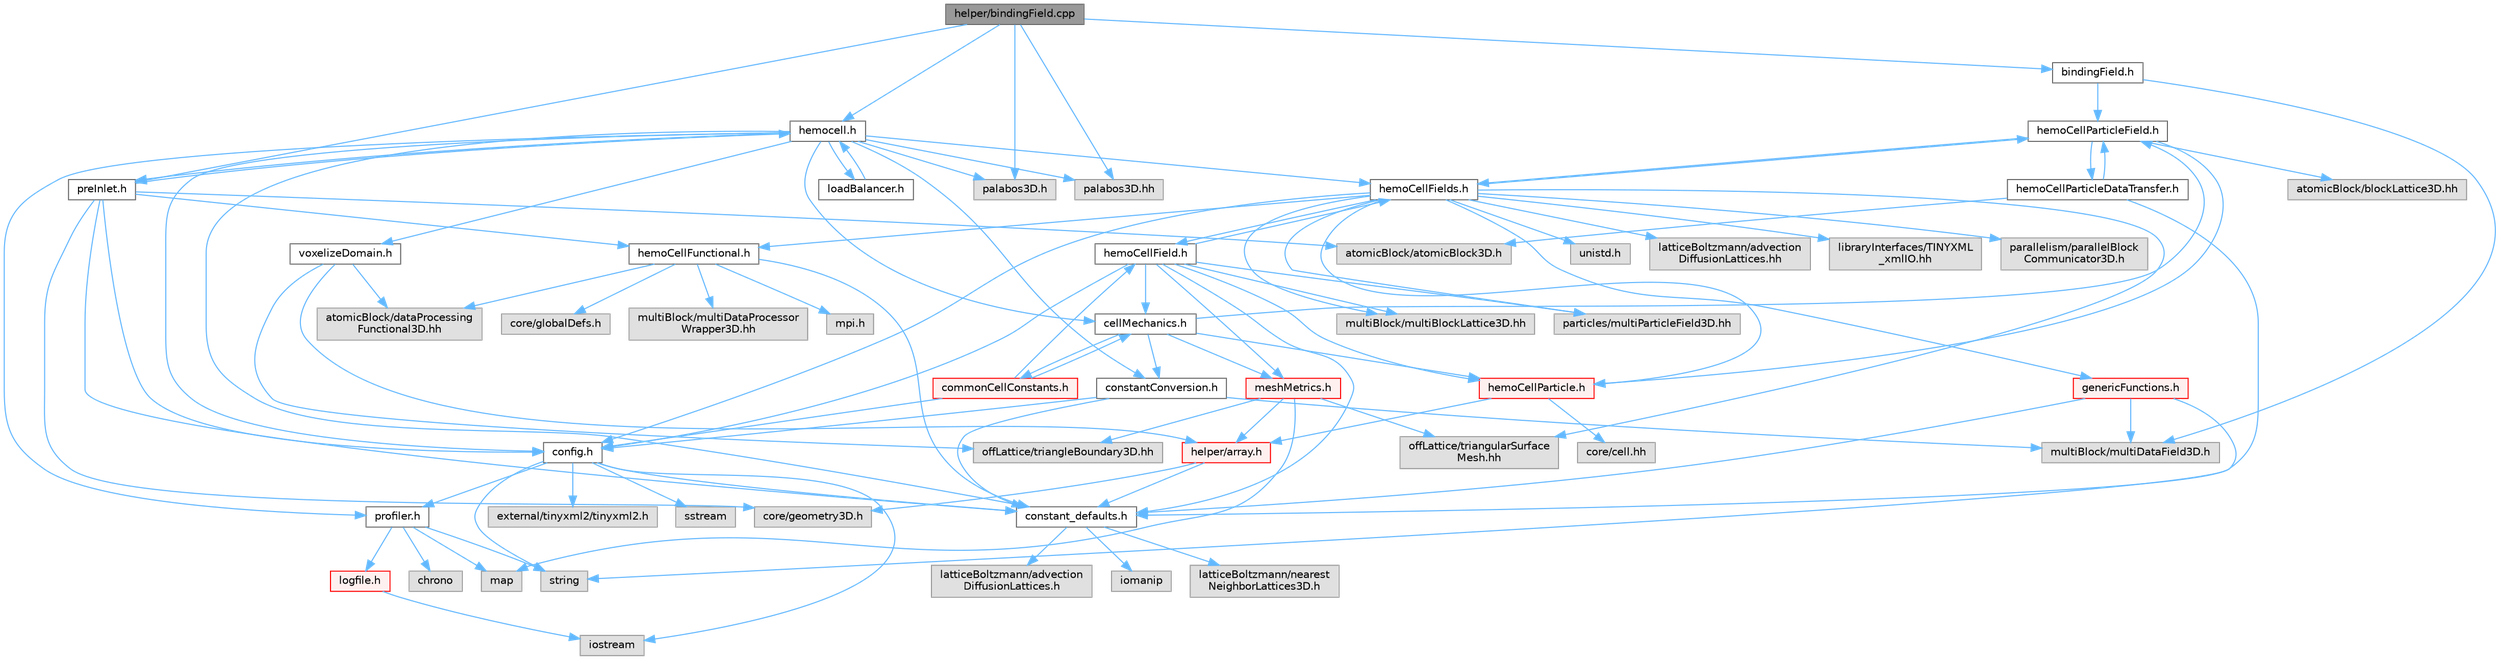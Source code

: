 digraph "helper/bindingField.cpp"
{
 // LATEX_PDF_SIZE
  bgcolor="transparent";
  edge [fontname=Helvetica,fontsize=10,labelfontname=Helvetica,labelfontsize=10];
  node [fontname=Helvetica,fontsize=10,shape=box,height=0.2,width=0.4];
  Node1 [id="Node000001",label="helper/bindingField.cpp",height=0.2,width=0.4,color="gray40", fillcolor="grey60", style="filled", fontcolor="black",tooltip=" "];
  Node1 -> Node2 [id="edge1_Node000001_Node000002",color="steelblue1",style="solid",tooltip=" "];
  Node2 [id="Node000002",label="bindingField.h",height=0.2,width=0.4,color="grey40", fillcolor="white", style="filled",URL="$bindingField_8h.html",tooltip=" "];
  Node2 -> Node3 [id="edge2_Node000002_Node000003",color="steelblue1",style="solid",tooltip=" "];
  Node3 [id="Node000003",label="hemoCellParticleField.h",height=0.2,width=0.4,color="grey40", fillcolor="white", style="filled",URL="$hemoCellParticleField_8h.html",tooltip=" "];
  Node3 -> Node4 [id="edge3_Node000003_Node000004",color="steelblue1",style="solid",tooltip=" "];
  Node4 [id="Node000004",label="hemoCellFields.h",height=0.2,width=0.4,color="grey40", fillcolor="white", style="filled",URL="$hemoCellFields_8h.html",tooltip=" "];
  Node4 -> Node3 [id="edge4_Node000004_Node000003",color="steelblue1",style="solid",tooltip=" "];
  Node4 -> Node5 [id="edge5_Node000004_Node000005",color="steelblue1",style="solid",tooltip=" "];
  Node5 [id="Node000005",label="genericFunctions.h",height=0.2,width=0.4,color="red", fillcolor="#FFF0F0", style="filled",URL="$genericFunctions_8h.html",tooltip=" "];
  Node5 -> Node8 [id="edge6_Node000005_Node000008",color="steelblue1",style="solid",tooltip=" "];
  Node8 [id="Node000008",label="string",height=0.2,width=0.4,color="grey60", fillcolor="#E0E0E0", style="filled",tooltip=" "];
  Node5 -> Node12 [id="edge7_Node000005_Node000012",color="steelblue1",style="solid",tooltip=" "];
  Node12 [id="Node000012",label="multiBlock/multiDataField3D.h",height=0.2,width=0.4,color="grey60", fillcolor="#E0E0E0", style="filled",tooltip=" "];
  Node5 -> Node13 [id="edge8_Node000005_Node000013",color="steelblue1",style="solid",tooltip=" "];
  Node13 [id="Node000013",label="constant_defaults.h",height=0.2,width=0.4,color="grey40", fillcolor="white", style="filled",URL="$constant__defaults_8h.html",tooltip=" "];
  Node13 -> Node14 [id="edge9_Node000013_Node000014",color="steelblue1",style="solid",tooltip=" "];
  Node14 [id="Node000014",label="iomanip",height=0.2,width=0.4,color="grey60", fillcolor="#E0E0E0", style="filled",tooltip=" "];
  Node13 -> Node15 [id="edge10_Node000013_Node000015",color="steelblue1",style="solid",tooltip=" "];
  Node15 [id="Node000015",label="latticeBoltzmann/nearest\lNeighborLattices3D.h",height=0.2,width=0.4,color="grey60", fillcolor="#E0E0E0", style="filled",tooltip=" "];
  Node13 -> Node16 [id="edge11_Node000013_Node000016",color="steelblue1",style="solid",tooltip=" "];
  Node16 [id="Node000016",label="latticeBoltzmann/advection\lDiffusionLattices.h",height=0.2,width=0.4,color="grey60", fillcolor="#E0E0E0", style="filled",tooltip=" "];
  Node4 -> Node17 [id="edge12_Node000004_Node000017",color="steelblue1",style="solid",tooltip=" "];
  Node17 [id="Node000017",label="hemoCellFunctional.h",height=0.2,width=0.4,color="grey40", fillcolor="white", style="filled",URL="$hemoCellFunctional_8h.html",tooltip=" "];
  Node17 -> Node13 [id="edge13_Node000017_Node000013",color="steelblue1",style="solid",tooltip=" "];
  Node17 -> Node18 [id="edge14_Node000017_Node000018",color="steelblue1",style="solid",tooltip=" "];
  Node18 [id="Node000018",label="mpi.h",height=0.2,width=0.4,color="grey60", fillcolor="#E0E0E0", style="filled",tooltip=" "];
  Node17 -> Node19 [id="edge15_Node000017_Node000019",color="steelblue1",style="solid",tooltip=" "];
  Node19 [id="Node000019",label="atomicBlock/dataProcessing\lFunctional3D.hh",height=0.2,width=0.4,color="grey60", fillcolor="#E0E0E0", style="filled",tooltip=" "];
  Node17 -> Node20 [id="edge16_Node000017_Node000020",color="steelblue1",style="solid",tooltip=" "];
  Node20 [id="Node000020",label="core/globalDefs.h",height=0.2,width=0.4,color="grey60", fillcolor="#E0E0E0", style="filled",tooltip=" "];
  Node17 -> Node21 [id="edge17_Node000017_Node000021",color="steelblue1",style="solid",tooltip=" "];
  Node21 [id="Node000021",label="multiBlock/multiDataProcessor\lWrapper3D.hh",height=0.2,width=0.4,color="grey60", fillcolor="#E0E0E0", style="filled",tooltip=" "];
  Node4 -> Node22 [id="edge18_Node000004_Node000022",color="steelblue1",style="solid",tooltip=" "];
  Node22 [id="Node000022",label="hemoCellField.h",height=0.2,width=0.4,color="grey40", fillcolor="white", style="filled",URL="$hemoCellField_8h.html",tooltip=" "];
  Node22 -> Node23 [id="edge19_Node000022_Node000023",color="steelblue1",style="solid",tooltip=" "];
  Node23 [id="Node000023",label="config.h",height=0.2,width=0.4,color="grey40", fillcolor="white", style="filled",URL="$config_8h.html",tooltip=" "];
  Node23 -> Node24 [id="edge20_Node000023_Node000024",color="steelblue1",style="solid",tooltip=" "];
  Node24 [id="Node000024",label="profiler.h",height=0.2,width=0.4,color="grey40", fillcolor="white", style="filled",URL="$profiler_8h.html",tooltip=" "];
  Node24 -> Node25 [id="edge21_Node000024_Node000025",color="steelblue1",style="solid",tooltip=" "];
  Node25 [id="Node000025",label="chrono",height=0.2,width=0.4,color="grey60", fillcolor="#E0E0E0", style="filled",tooltip=" "];
  Node24 -> Node8 [id="edge22_Node000024_Node000008",color="steelblue1",style="solid",tooltip=" "];
  Node24 -> Node26 [id="edge23_Node000024_Node000026",color="steelblue1",style="solid",tooltip=" "];
  Node26 [id="Node000026",label="map",height=0.2,width=0.4,color="grey60", fillcolor="#E0E0E0", style="filled",tooltip=" "];
  Node24 -> Node27 [id="edge24_Node000024_Node000027",color="steelblue1",style="solid",tooltip=" "];
  Node27 [id="Node000027",label="logfile.h",height=0.2,width=0.4,color="red", fillcolor="#FFF0F0", style="filled",URL="$logfile_8h.html",tooltip=" "];
  Node27 -> Node29 [id="edge25_Node000027_Node000029",color="steelblue1",style="solid",tooltip=" "];
  Node29 [id="Node000029",label="iostream",height=0.2,width=0.4,color="grey60", fillcolor="#E0E0E0", style="filled",tooltip=" "];
  Node23 -> Node30 [id="edge26_Node000023_Node000030",color="steelblue1",style="solid",tooltip=" "];
  Node30 [id="Node000030",label="external/tinyxml2/tinyxml2.h",height=0.2,width=0.4,color="grey60", fillcolor="#E0E0E0", style="filled",tooltip=" "];
  Node23 -> Node13 [id="edge27_Node000023_Node000013",color="steelblue1",style="solid",tooltip=" "];
  Node23 -> Node8 [id="edge28_Node000023_Node000008",color="steelblue1",style="solid",tooltip=" "];
  Node23 -> Node29 [id="edge29_Node000023_Node000029",color="steelblue1",style="solid",tooltip=" "];
  Node23 -> Node31 [id="edge30_Node000023_Node000031",color="steelblue1",style="solid",tooltip=" "];
  Node31 [id="Node000031",label="sstream",height=0.2,width=0.4,color="grey60", fillcolor="#E0E0E0", style="filled",tooltip=" "];
  Node22 -> Node13 [id="edge31_Node000022_Node000013",color="steelblue1",style="solid",tooltip=" "];
  Node22 -> Node32 [id="edge32_Node000022_Node000032",color="steelblue1",style="solid",tooltip=" "];
  Node32 [id="Node000032",label="cellMechanics.h",height=0.2,width=0.4,color="grey40", fillcolor="white", style="filled",URL="$cellMechanics_8h.html",tooltip=" "];
  Node32 -> Node3 [id="edge33_Node000032_Node000003",color="steelblue1",style="solid",tooltip=" "];
  Node32 -> Node33 [id="edge34_Node000032_Node000033",color="steelblue1",style="solid",tooltip=" "];
  Node33 [id="Node000033",label="hemoCellParticle.h",height=0.2,width=0.4,color="red", fillcolor="#FFF0F0", style="filled",URL="$hemoCellParticle_8h.html",tooltip=" "];
  Node33 -> Node34 [id="edge35_Node000033_Node000034",color="steelblue1",style="solid",tooltip=" "];
  Node34 [id="Node000034",label="helper/array.h",height=0.2,width=0.4,color="red", fillcolor="#FFF0F0", style="filled",URL="$array_8h.html",tooltip=" "];
  Node34 -> Node13 [id="edge36_Node000034_Node000013",color="steelblue1",style="solid",tooltip=" "];
  Node34 -> Node38 [id="edge37_Node000034_Node000038",color="steelblue1",style="solid",tooltip=" "];
  Node38 [id="Node000038",label="core/geometry3D.h",height=0.2,width=0.4,color="grey60", fillcolor="#E0E0E0", style="filled",tooltip=" "];
  Node33 -> Node39 [id="edge38_Node000033_Node000039",color="steelblue1",style="solid",tooltip=" "];
  Node39 [id="Node000039",label="core/cell.hh",height=0.2,width=0.4,color="grey60", fillcolor="#E0E0E0", style="filled",tooltip=" "];
  Node32 -> Node41 [id="edge39_Node000032_Node000041",color="steelblue1",style="solid",tooltip=" "];
  Node41 [id="Node000041",label="commonCellConstants.h",height=0.2,width=0.4,color="red", fillcolor="#FFF0F0", style="filled",URL="$commonCellConstants_8h.html",tooltip=" "];
  Node41 -> Node32 [id="edge40_Node000041_Node000032",color="steelblue1",style="solid",tooltip=" "];
  Node41 -> Node23 [id="edge41_Node000041_Node000023",color="steelblue1",style="solid",tooltip=" "];
  Node41 -> Node22 [id="edge42_Node000041_Node000022",color="steelblue1",style="solid",tooltip=" "];
  Node32 -> Node43 [id="edge43_Node000032_Node000043",color="steelblue1",style="solid",tooltip=" "];
  Node43 [id="Node000043",label="meshMetrics.h",height=0.2,width=0.4,color="red", fillcolor="#FFF0F0", style="filled",URL="$meshMetrics_8h.html",tooltip=" "];
  Node43 -> Node26 [id="edge44_Node000043_Node000026",color="steelblue1",style="solid",tooltip=" "];
  Node43 -> Node44 [id="edge45_Node000043_Node000044",color="steelblue1",style="solid",tooltip=" "];
  Node44 [id="Node000044",label="offLattice/triangularSurface\lMesh.hh",height=0.2,width=0.4,color="grey60", fillcolor="#E0E0E0", style="filled",tooltip=" "];
  Node43 -> Node45 [id="edge46_Node000043_Node000045",color="steelblue1",style="solid",tooltip=" "];
  Node45 [id="Node000045",label="offLattice/triangleBoundary3D.hh",height=0.2,width=0.4,color="grey60", fillcolor="#E0E0E0", style="filled",tooltip=" "];
  Node43 -> Node34 [id="edge47_Node000043_Node000034",color="steelblue1",style="solid",tooltip=" "];
  Node32 -> Node47 [id="edge48_Node000032_Node000047",color="steelblue1",style="solid",tooltip=" "];
  Node47 [id="Node000047",label="constantConversion.h",height=0.2,width=0.4,color="grey40", fillcolor="white", style="filled",URL="$constantConversion_8h.html",tooltip=" "];
  Node47 -> Node23 [id="edge49_Node000047_Node000023",color="steelblue1",style="solid",tooltip=" "];
  Node47 -> Node13 [id="edge50_Node000047_Node000013",color="steelblue1",style="solid",tooltip=" "];
  Node47 -> Node12 [id="edge51_Node000047_Node000012",color="steelblue1",style="solid",tooltip=" "];
  Node22 -> Node43 [id="edge52_Node000022_Node000043",color="steelblue1",style="solid",tooltip=" "];
  Node22 -> Node4 [id="edge53_Node000022_Node000004",color="steelblue1",style="solid",tooltip=" "];
  Node22 -> Node33 [id="edge54_Node000022_Node000033",color="steelblue1",style="solid",tooltip=" "];
  Node22 -> Node48 [id="edge55_Node000022_Node000048",color="steelblue1",style="solid",tooltip=" "];
  Node48 [id="Node000048",label="multiBlock/multiBlockLattice3D.hh",height=0.2,width=0.4,color="grey60", fillcolor="#E0E0E0", style="filled",tooltip=" "];
  Node22 -> Node49 [id="edge56_Node000022_Node000049",color="steelblue1",style="solid",tooltip=" "];
  Node49 [id="Node000049",label="particles/multiParticleField3D.hh",height=0.2,width=0.4,color="grey60", fillcolor="#E0E0E0", style="filled",tooltip=" "];
  Node4 -> Node33 [id="edge57_Node000004_Node000033",color="steelblue1",style="solid",tooltip=" "];
  Node4 -> Node23 [id="edge58_Node000004_Node000023",color="steelblue1",style="solid",tooltip=" "];
  Node4 -> Node50 [id="edge59_Node000004_Node000050",color="steelblue1",style="solid",tooltip=" "];
  Node50 [id="Node000050",label="unistd.h",height=0.2,width=0.4,color="grey60", fillcolor="#E0E0E0", style="filled",tooltip=" "];
  Node4 -> Node51 [id="edge60_Node000004_Node000051",color="steelblue1",style="solid",tooltip=" "];
  Node51 [id="Node000051",label="latticeBoltzmann/advection\lDiffusionLattices.hh",height=0.2,width=0.4,color="grey60", fillcolor="#E0E0E0", style="filled",tooltip=" "];
  Node4 -> Node48 [id="edge61_Node000004_Node000048",color="steelblue1",style="solid",tooltip=" "];
  Node4 -> Node44 [id="edge62_Node000004_Node000044",color="steelblue1",style="solid",tooltip=" "];
  Node4 -> Node52 [id="edge63_Node000004_Node000052",color="steelblue1",style="solid",tooltip=" "];
  Node52 [id="Node000052",label="libraryInterfaces/TINYXML\l_xmlIO.hh",height=0.2,width=0.4,color="grey60", fillcolor="#E0E0E0", style="filled",tooltip=" "];
  Node4 -> Node49 [id="edge64_Node000004_Node000049",color="steelblue1",style="solid",tooltip=" "];
  Node4 -> Node53 [id="edge65_Node000004_Node000053",color="steelblue1",style="solid",tooltip=" "];
  Node53 [id="Node000053",label="parallelism/parallelBlock\lCommunicator3D.h",height=0.2,width=0.4,color="grey60", fillcolor="#E0E0E0", style="filled",tooltip=" "];
  Node3 -> Node54 [id="edge66_Node000003_Node000054",color="steelblue1",style="solid",tooltip=" "];
  Node54 [id="Node000054",label="hemoCellParticleDataTransfer.h",height=0.2,width=0.4,color="grey40", fillcolor="white", style="filled",URL="$hemoCellParticleDataTransfer_8h.html",tooltip=" "];
  Node54 -> Node55 [id="edge67_Node000054_Node000055",color="steelblue1",style="solid",tooltip=" "];
  Node55 [id="Node000055",label="atomicBlock/atomicBlock3D.h",height=0.2,width=0.4,color="grey60", fillcolor="#E0E0E0", style="filled",tooltip=" "];
  Node54 -> Node3 [id="edge68_Node000054_Node000003",color="steelblue1",style="solid",tooltip=" "];
  Node54 -> Node13 [id="edge69_Node000054_Node000013",color="steelblue1",style="solid",tooltip=" "];
  Node3 -> Node33 [id="edge70_Node000003_Node000033",color="steelblue1",style="solid",tooltip=" "];
  Node3 -> Node56 [id="edge71_Node000003_Node000056",color="steelblue1",style="solid",tooltip=" "];
  Node56 [id="Node000056",label="atomicBlock/blockLattice3D.hh",height=0.2,width=0.4,color="grey60", fillcolor="#E0E0E0", style="filled",tooltip=" "];
  Node2 -> Node12 [id="edge72_Node000002_Node000012",color="steelblue1",style="solid",tooltip=" "];
  Node1 -> Node57 [id="edge73_Node000001_Node000057",color="steelblue1",style="solid",tooltip=" "];
  Node57 [id="Node000057",label="hemocell.h",height=0.2,width=0.4,color="grey40", fillcolor="white", style="filled",URL="$hemocell_8h.html",tooltip=" "];
  Node57 -> Node13 [id="edge74_Node000057_Node000013",color="steelblue1",style="solid",tooltip=" "];
  Node57 -> Node23 [id="edge75_Node000057_Node000023",color="steelblue1",style="solid",tooltip=" "];
  Node57 -> Node4 [id="edge76_Node000057_Node000004",color="steelblue1",style="solid",tooltip=" "];
  Node57 -> Node58 [id="edge77_Node000057_Node000058",color="steelblue1",style="solid",tooltip=" "];
  Node58 [id="Node000058",label="loadBalancer.h",height=0.2,width=0.4,color="grey40", fillcolor="white", style="filled",URL="$loadBalancer_8h.html",tooltip=" "];
  Node58 -> Node57 [id="edge78_Node000058_Node000057",color="steelblue1",style="solid",tooltip=" "];
  Node57 -> Node24 [id="edge79_Node000057_Node000024",color="steelblue1",style="solid",tooltip=" "];
  Node57 -> Node32 [id="edge80_Node000057_Node000032",color="steelblue1",style="solid",tooltip=" "];
  Node57 -> Node47 [id="edge81_Node000057_Node000047",color="steelblue1",style="solid",tooltip=" "];
  Node57 -> Node59 [id="edge82_Node000057_Node000059",color="steelblue1",style="solid",tooltip=" "];
  Node59 [id="Node000059",label="preInlet.h",height=0.2,width=0.4,color="grey40", fillcolor="white", style="filled",URL="$preInlet_8h.html",tooltip=" "];
  Node59 -> Node13 [id="edge83_Node000059_Node000013",color="steelblue1",style="solid",tooltip=" "];
  Node59 -> Node17 [id="edge84_Node000059_Node000017",color="steelblue1",style="solid",tooltip=" "];
  Node59 -> Node38 [id="edge85_Node000059_Node000038",color="steelblue1",style="solid",tooltip=" "];
  Node59 -> Node55 [id="edge86_Node000059_Node000055",color="steelblue1",style="solid",tooltip=" "];
  Node59 -> Node23 [id="edge87_Node000059_Node000023",color="steelblue1",style="solid",tooltip=" "];
  Node59 -> Node57 [id="edge88_Node000059_Node000057",color="steelblue1",style="solid",tooltip=" "];
  Node57 -> Node60 [id="edge89_Node000057_Node000060",color="steelblue1",style="solid",tooltip=" "];
  Node60 [id="Node000060",label="voxelizeDomain.h",height=0.2,width=0.4,color="grey40", fillcolor="white", style="filled",URL="$voxelizeDomain_8h.html",tooltip=" "];
  Node60 -> Node19 [id="edge90_Node000060_Node000019",color="steelblue1",style="solid",tooltip=" "];
  Node60 -> Node45 [id="edge91_Node000060_Node000045",color="steelblue1",style="solid",tooltip=" "];
  Node60 -> Node34 [id="edge92_Node000060_Node000034",color="steelblue1",style="solid",tooltip=" "];
  Node57 -> Node61 [id="edge93_Node000057_Node000061",color="steelblue1",style="solid",tooltip=" "];
  Node61 [id="Node000061",label="palabos3D.h",height=0.2,width=0.4,color="grey60", fillcolor="#E0E0E0", style="filled",tooltip=" "];
  Node57 -> Node62 [id="edge94_Node000057_Node000062",color="steelblue1",style="solid",tooltip=" "];
  Node62 [id="Node000062",label="palabos3D.hh",height=0.2,width=0.4,color="grey60", fillcolor="#E0E0E0", style="filled",tooltip=" "];
  Node1 -> Node61 [id="edge95_Node000001_Node000061",color="steelblue1",style="solid",tooltip=" "];
  Node1 -> Node62 [id="edge96_Node000001_Node000062",color="steelblue1",style="solid",tooltip=" "];
  Node1 -> Node59 [id="edge97_Node000001_Node000059",color="steelblue1",style="solid",tooltip=" "];
}
